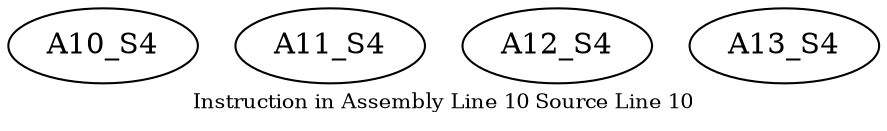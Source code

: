 digraph{
	node [ ]
	edge [ ]
	A10_S4 [ ]
	A11_S4 [ ]
	A12_S4 [ ]
	A13_S4 [ ]
	label = "Instruction in Assembly Line 10 Source Line 10"
	fontsize = "10"
}